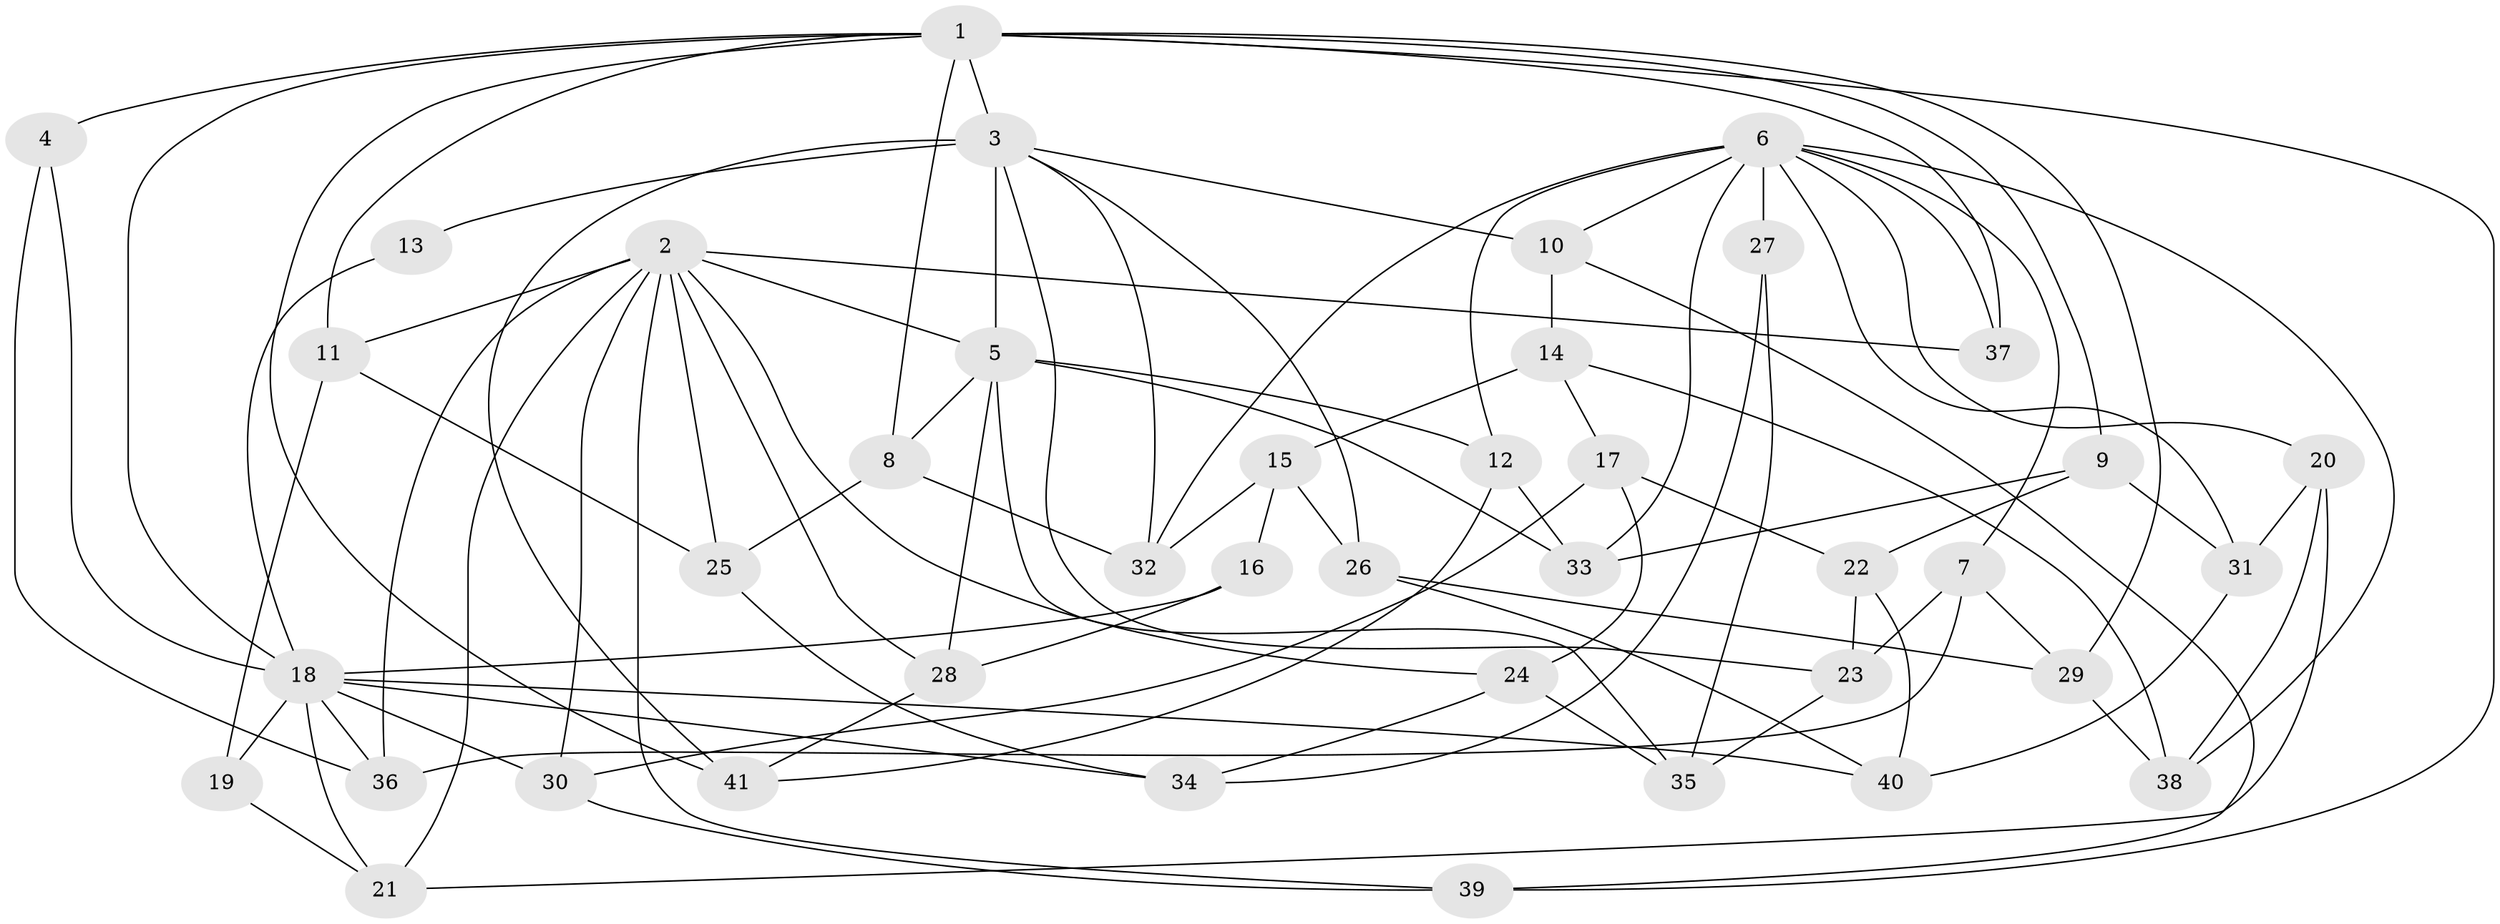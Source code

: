 // original degree distribution, {4: 1.0}
// Generated by graph-tools (version 1.1) at 2025/53/03/04/25 22:53:37]
// undirected, 41 vertices, 94 edges
graph export_dot {
  node [color=gray90,style=filled];
  1;
  2;
  3;
  4;
  5;
  6;
  7;
  8;
  9;
  10;
  11;
  12;
  13;
  14;
  15;
  16;
  17;
  18;
  19;
  20;
  21;
  22;
  23;
  24;
  25;
  26;
  27;
  28;
  29;
  30;
  31;
  32;
  33;
  34;
  35;
  36;
  37;
  38;
  39;
  40;
  41;
  1 -- 3 [weight=1.0];
  1 -- 4 [weight=2.0];
  1 -- 8 [weight=1.0];
  1 -- 9 [weight=1.0];
  1 -- 11 [weight=1.0];
  1 -- 18 [weight=1.0];
  1 -- 29 [weight=1.0];
  1 -- 37 [weight=2.0];
  1 -- 39 [weight=1.0];
  1 -- 41 [weight=1.0];
  2 -- 5 [weight=1.0];
  2 -- 11 [weight=1.0];
  2 -- 21 [weight=1.0];
  2 -- 24 [weight=1.0];
  2 -- 25 [weight=1.0];
  2 -- 28 [weight=1.0];
  2 -- 30 [weight=1.0];
  2 -- 36 [weight=1.0];
  2 -- 37 [weight=1.0];
  2 -- 39 [weight=1.0];
  3 -- 5 [weight=2.0];
  3 -- 10 [weight=2.0];
  3 -- 13 [weight=3.0];
  3 -- 23 [weight=1.0];
  3 -- 26 [weight=1.0];
  3 -- 32 [weight=1.0];
  3 -- 41 [weight=1.0];
  4 -- 18 [weight=1.0];
  4 -- 36 [weight=1.0];
  5 -- 8 [weight=1.0];
  5 -- 12 [weight=1.0];
  5 -- 28 [weight=1.0];
  5 -- 33 [weight=1.0];
  5 -- 35 [weight=1.0];
  6 -- 7 [weight=1.0];
  6 -- 10 [weight=2.0];
  6 -- 12 [weight=1.0];
  6 -- 20 [weight=1.0];
  6 -- 27 [weight=2.0];
  6 -- 31 [weight=1.0];
  6 -- 32 [weight=1.0];
  6 -- 33 [weight=1.0];
  6 -- 37 [weight=1.0];
  6 -- 38 [weight=1.0];
  7 -- 23 [weight=1.0];
  7 -- 29 [weight=1.0];
  7 -- 36 [weight=1.0];
  8 -- 25 [weight=1.0];
  8 -- 32 [weight=1.0];
  9 -- 22 [weight=1.0];
  9 -- 31 [weight=1.0];
  9 -- 33 [weight=1.0];
  10 -- 14 [weight=1.0];
  10 -- 39 [weight=1.0];
  11 -- 19 [weight=1.0];
  11 -- 25 [weight=1.0];
  12 -- 33 [weight=1.0];
  12 -- 41 [weight=1.0];
  13 -- 18 [weight=1.0];
  14 -- 15 [weight=1.0];
  14 -- 17 [weight=1.0];
  14 -- 38 [weight=1.0];
  15 -- 16 [weight=1.0];
  15 -- 26 [weight=1.0];
  15 -- 32 [weight=1.0];
  16 -- 18 [weight=2.0];
  16 -- 28 [weight=1.0];
  17 -- 22 [weight=1.0];
  17 -- 24 [weight=1.0];
  17 -- 30 [weight=1.0];
  18 -- 19 [weight=2.0];
  18 -- 21 [weight=1.0];
  18 -- 30 [weight=1.0];
  18 -- 34 [weight=1.0];
  18 -- 36 [weight=1.0];
  18 -- 40 [weight=1.0];
  19 -- 21 [weight=1.0];
  20 -- 21 [weight=1.0];
  20 -- 31 [weight=1.0];
  20 -- 38 [weight=1.0];
  22 -- 23 [weight=1.0];
  22 -- 40 [weight=1.0];
  23 -- 35 [weight=1.0];
  24 -- 34 [weight=1.0];
  24 -- 35 [weight=1.0];
  25 -- 34 [weight=1.0];
  26 -- 29 [weight=1.0];
  26 -- 40 [weight=1.0];
  27 -- 34 [weight=1.0];
  27 -- 35 [weight=1.0];
  28 -- 41 [weight=1.0];
  29 -- 38 [weight=1.0];
  30 -- 39 [weight=1.0];
  31 -- 40 [weight=1.0];
}
